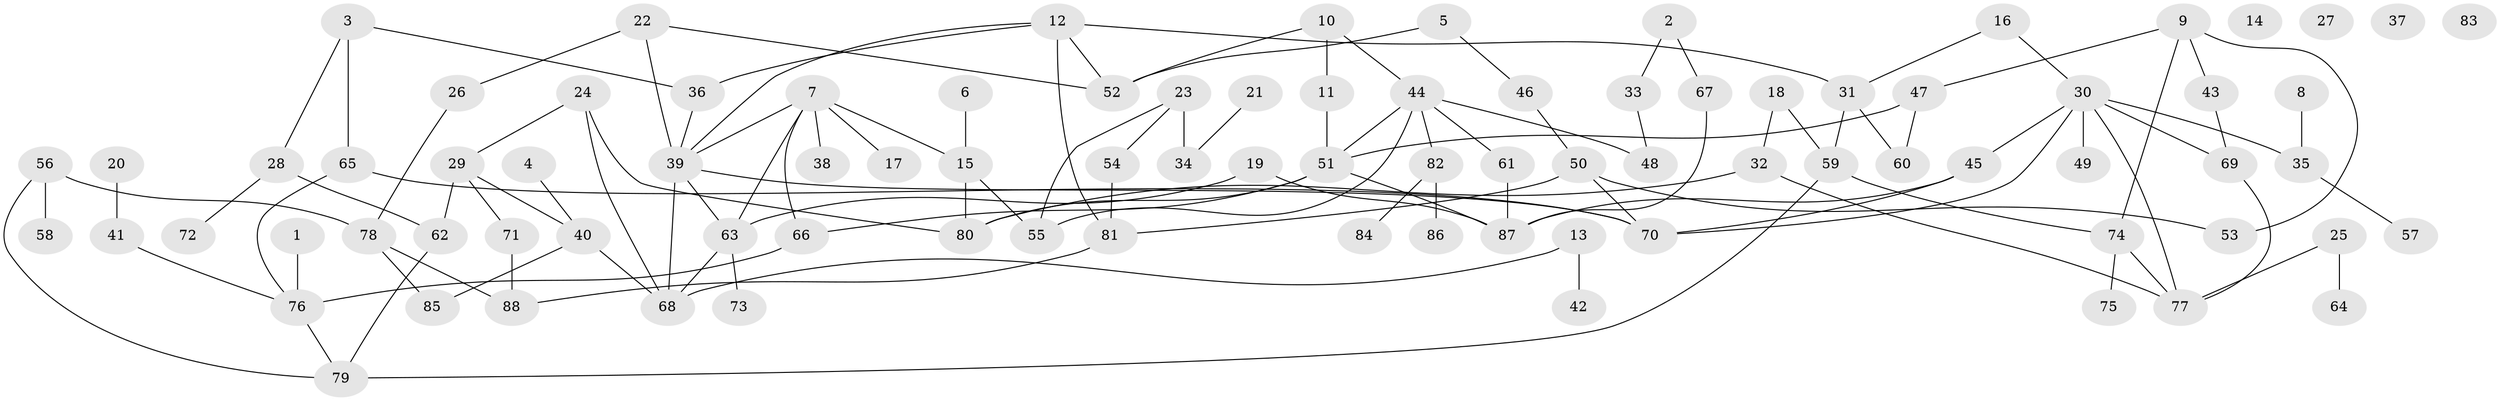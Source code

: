 // coarse degree distribution, {1: 0.3142857142857143, 2: 0.14285714285714285, 6: 0.08571428571428572, 12: 0.05714285714285714, 11: 0.02857142857142857, 3: 0.02857142857142857, 0: 0.11428571428571428, 5: 0.08571428571428572, 4: 0.14285714285714285}
// Generated by graph-tools (version 1.1) at 2025/16/03/04/25 18:16:30]
// undirected, 88 vertices, 119 edges
graph export_dot {
graph [start="1"]
  node [color=gray90,style=filled];
  1;
  2;
  3;
  4;
  5;
  6;
  7;
  8;
  9;
  10;
  11;
  12;
  13;
  14;
  15;
  16;
  17;
  18;
  19;
  20;
  21;
  22;
  23;
  24;
  25;
  26;
  27;
  28;
  29;
  30;
  31;
  32;
  33;
  34;
  35;
  36;
  37;
  38;
  39;
  40;
  41;
  42;
  43;
  44;
  45;
  46;
  47;
  48;
  49;
  50;
  51;
  52;
  53;
  54;
  55;
  56;
  57;
  58;
  59;
  60;
  61;
  62;
  63;
  64;
  65;
  66;
  67;
  68;
  69;
  70;
  71;
  72;
  73;
  74;
  75;
  76;
  77;
  78;
  79;
  80;
  81;
  82;
  83;
  84;
  85;
  86;
  87;
  88;
  1 -- 76;
  2 -- 33;
  2 -- 67;
  3 -- 28;
  3 -- 36;
  3 -- 65;
  4 -- 40;
  5 -- 46;
  5 -- 52;
  6 -- 15;
  7 -- 15;
  7 -- 17;
  7 -- 38;
  7 -- 39;
  7 -- 63;
  7 -- 66;
  8 -- 35;
  9 -- 43;
  9 -- 47;
  9 -- 53;
  9 -- 74;
  10 -- 11;
  10 -- 44;
  10 -- 52;
  11 -- 51;
  12 -- 31;
  12 -- 36;
  12 -- 39;
  12 -- 52;
  12 -- 81;
  13 -- 42;
  13 -- 68;
  15 -- 55;
  15 -- 80;
  16 -- 30;
  16 -- 31;
  18 -- 32;
  18 -- 59;
  19 -- 63;
  19 -- 87;
  20 -- 41;
  21 -- 34;
  22 -- 26;
  22 -- 39;
  22 -- 52;
  23 -- 34;
  23 -- 54;
  23 -- 55;
  24 -- 29;
  24 -- 68;
  24 -- 80;
  25 -- 64;
  25 -- 77;
  26 -- 78;
  28 -- 62;
  28 -- 72;
  29 -- 40;
  29 -- 62;
  29 -- 71;
  30 -- 35;
  30 -- 45;
  30 -- 49;
  30 -- 69;
  30 -- 70;
  30 -- 77;
  31 -- 59;
  31 -- 60;
  32 -- 77;
  32 -- 80;
  33 -- 48;
  35 -- 57;
  36 -- 39;
  39 -- 63;
  39 -- 68;
  39 -- 70;
  40 -- 68;
  40 -- 85;
  41 -- 76;
  43 -- 69;
  44 -- 48;
  44 -- 51;
  44 -- 55;
  44 -- 61;
  44 -- 82;
  45 -- 70;
  45 -- 87;
  46 -- 50;
  47 -- 51;
  47 -- 60;
  50 -- 53;
  50 -- 70;
  50 -- 81;
  51 -- 66;
  51 -- 80;
  51 -- 87;
  54 -- 81;
  56 -- 58;
  56 -- 78;
  56 -- 79;
  59 -- 74;
  59 -- 79;
  61 -- 87;
  62 -- 79;
  63 -- 68;
  63 -- 73;
  65 -- 70;
  65 -- 76;
  66 -- 76;
  67 -- 87;
  69 -- 77;
  71 -- 88;
  74 -- 75;
  74 -- 77;
  76 -- 79;
  78 -- 85;
  78 -- 88;
  81 -- 88;
  82 -- 84;
  82 -- 86;
}
